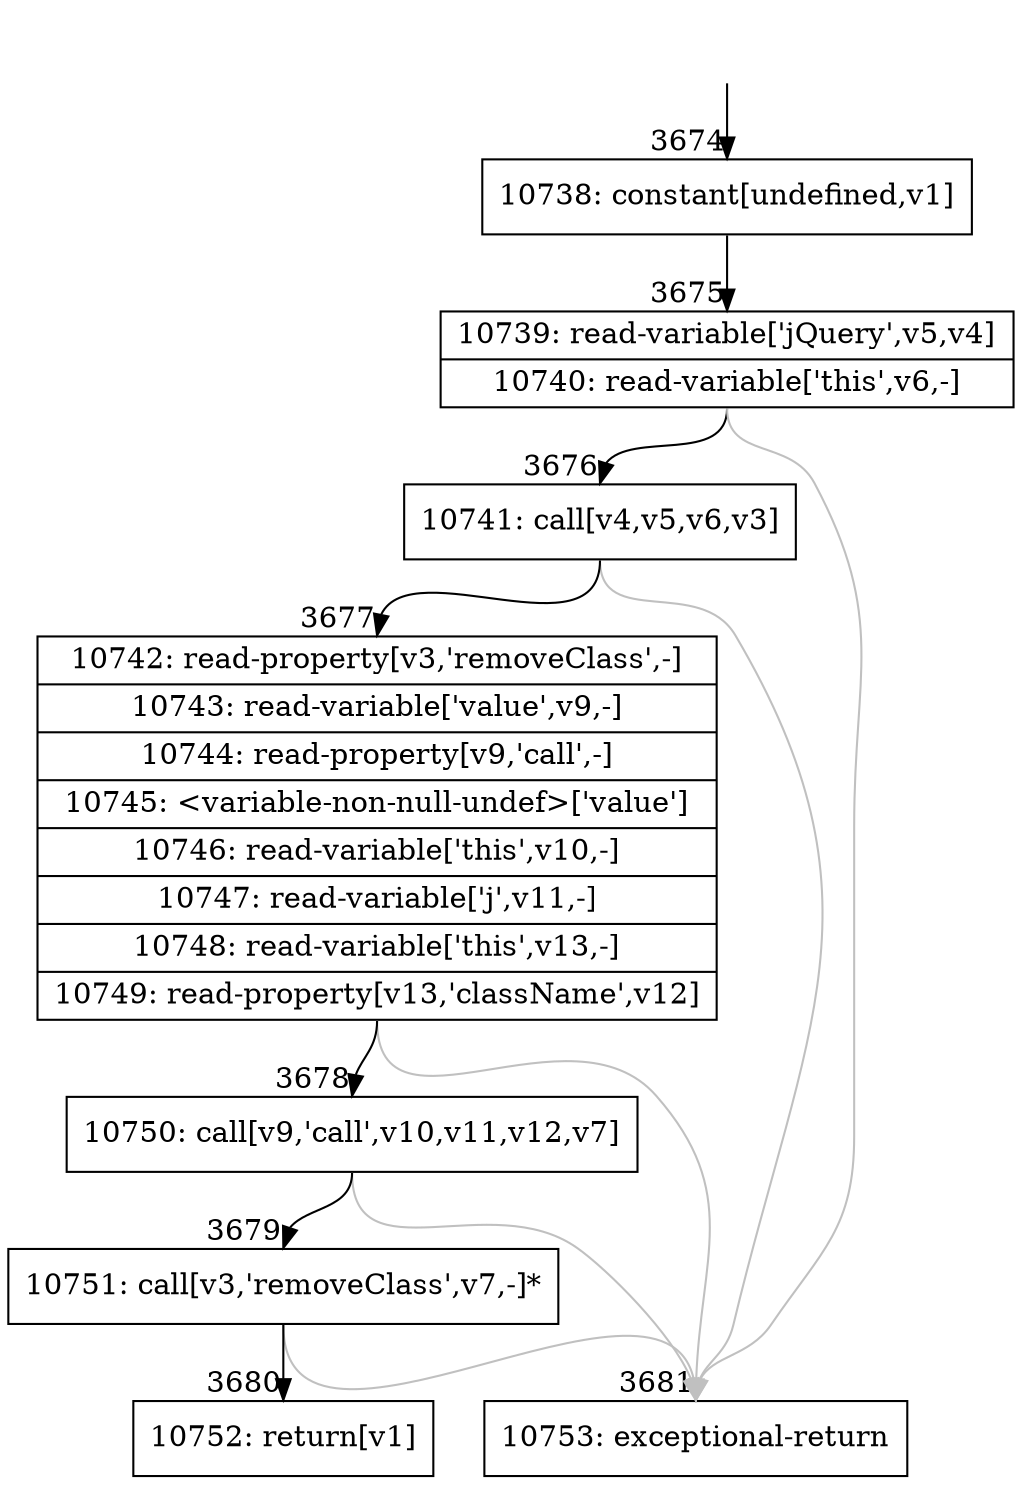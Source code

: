 digraph {
rankdir="TD"
BB_entry251[shape=none,label=""];
BB_entry251 -> BB3674 [tailport=s, headport=n, headlabel="    3674"]
BB3674 [shape=record label="{10738: constant[undefined,v1]}" ] 
BB3674 -> BB3675 [tailport=s, headport=n, headlabel="      3675"]
BB3675 [shape=record label="{10739: read-variable['jQuery',v5,v4]|10740: read-variable['this',v6,-]}" ] 
BB3675 -> BB3676 [tailport=s, headport=n, headlabel="      3676"]
BB3675 -> BB3681 [tailport=s, headport=n, color=gray, headlabel="      3681"]
BB3676 [shape=record label="{10741: call[v4,v5,v6,v3]}" ] 
BB3676 -> BB3677 [tailport=s, headport=n, headlabel="      3677"]
BB3676 -> BB3681 [tailport=s, headport=n, color=gray]
BB3677 [shape=record label="{10742: read-property[v3,'removeClass',-]|10743: read-variable['value',v9,-]|10744: read-property[v9,'call',-]|10745: \<variable-non-null-undef\>['value']|10746: read-variable['this',v10,-]|10747: read-variable['j',v11,-]|10748: read-variable['this',v13,-]|10749: read-property[v13,'className',v12]}" ] 
BB3677 -> BB3678 [tailport=s, headport=n, headlabel="      3678"]
BB3677 -> BB3681 [tailport=s, headport=n, color=gray]
BB3678 [shape=record label="{10750: call[v9,'call',v10,v11,v12,v7]}" ] 
BB3678 -> BB3679 [tailport=s, headport=n, headlabel="      3679"]
BB3678 -> BB3681 [tailport=s, headport=n, color=gray]
BB3679 [shape=record label="{10751: call[v3,'removeClass',v7,-]*}" ] 
BB3679 -> BB3680 [tailport=s, headport=n, headlabel="      3680"]
BB3679 -> BB3681 [tailport=s, headport=n, color=gray]
BB3680 [shape=record label="{10752: return[v1]}" ] 
BB3681 [shape=record label="{10753: exceptional-return}" ] 
}
